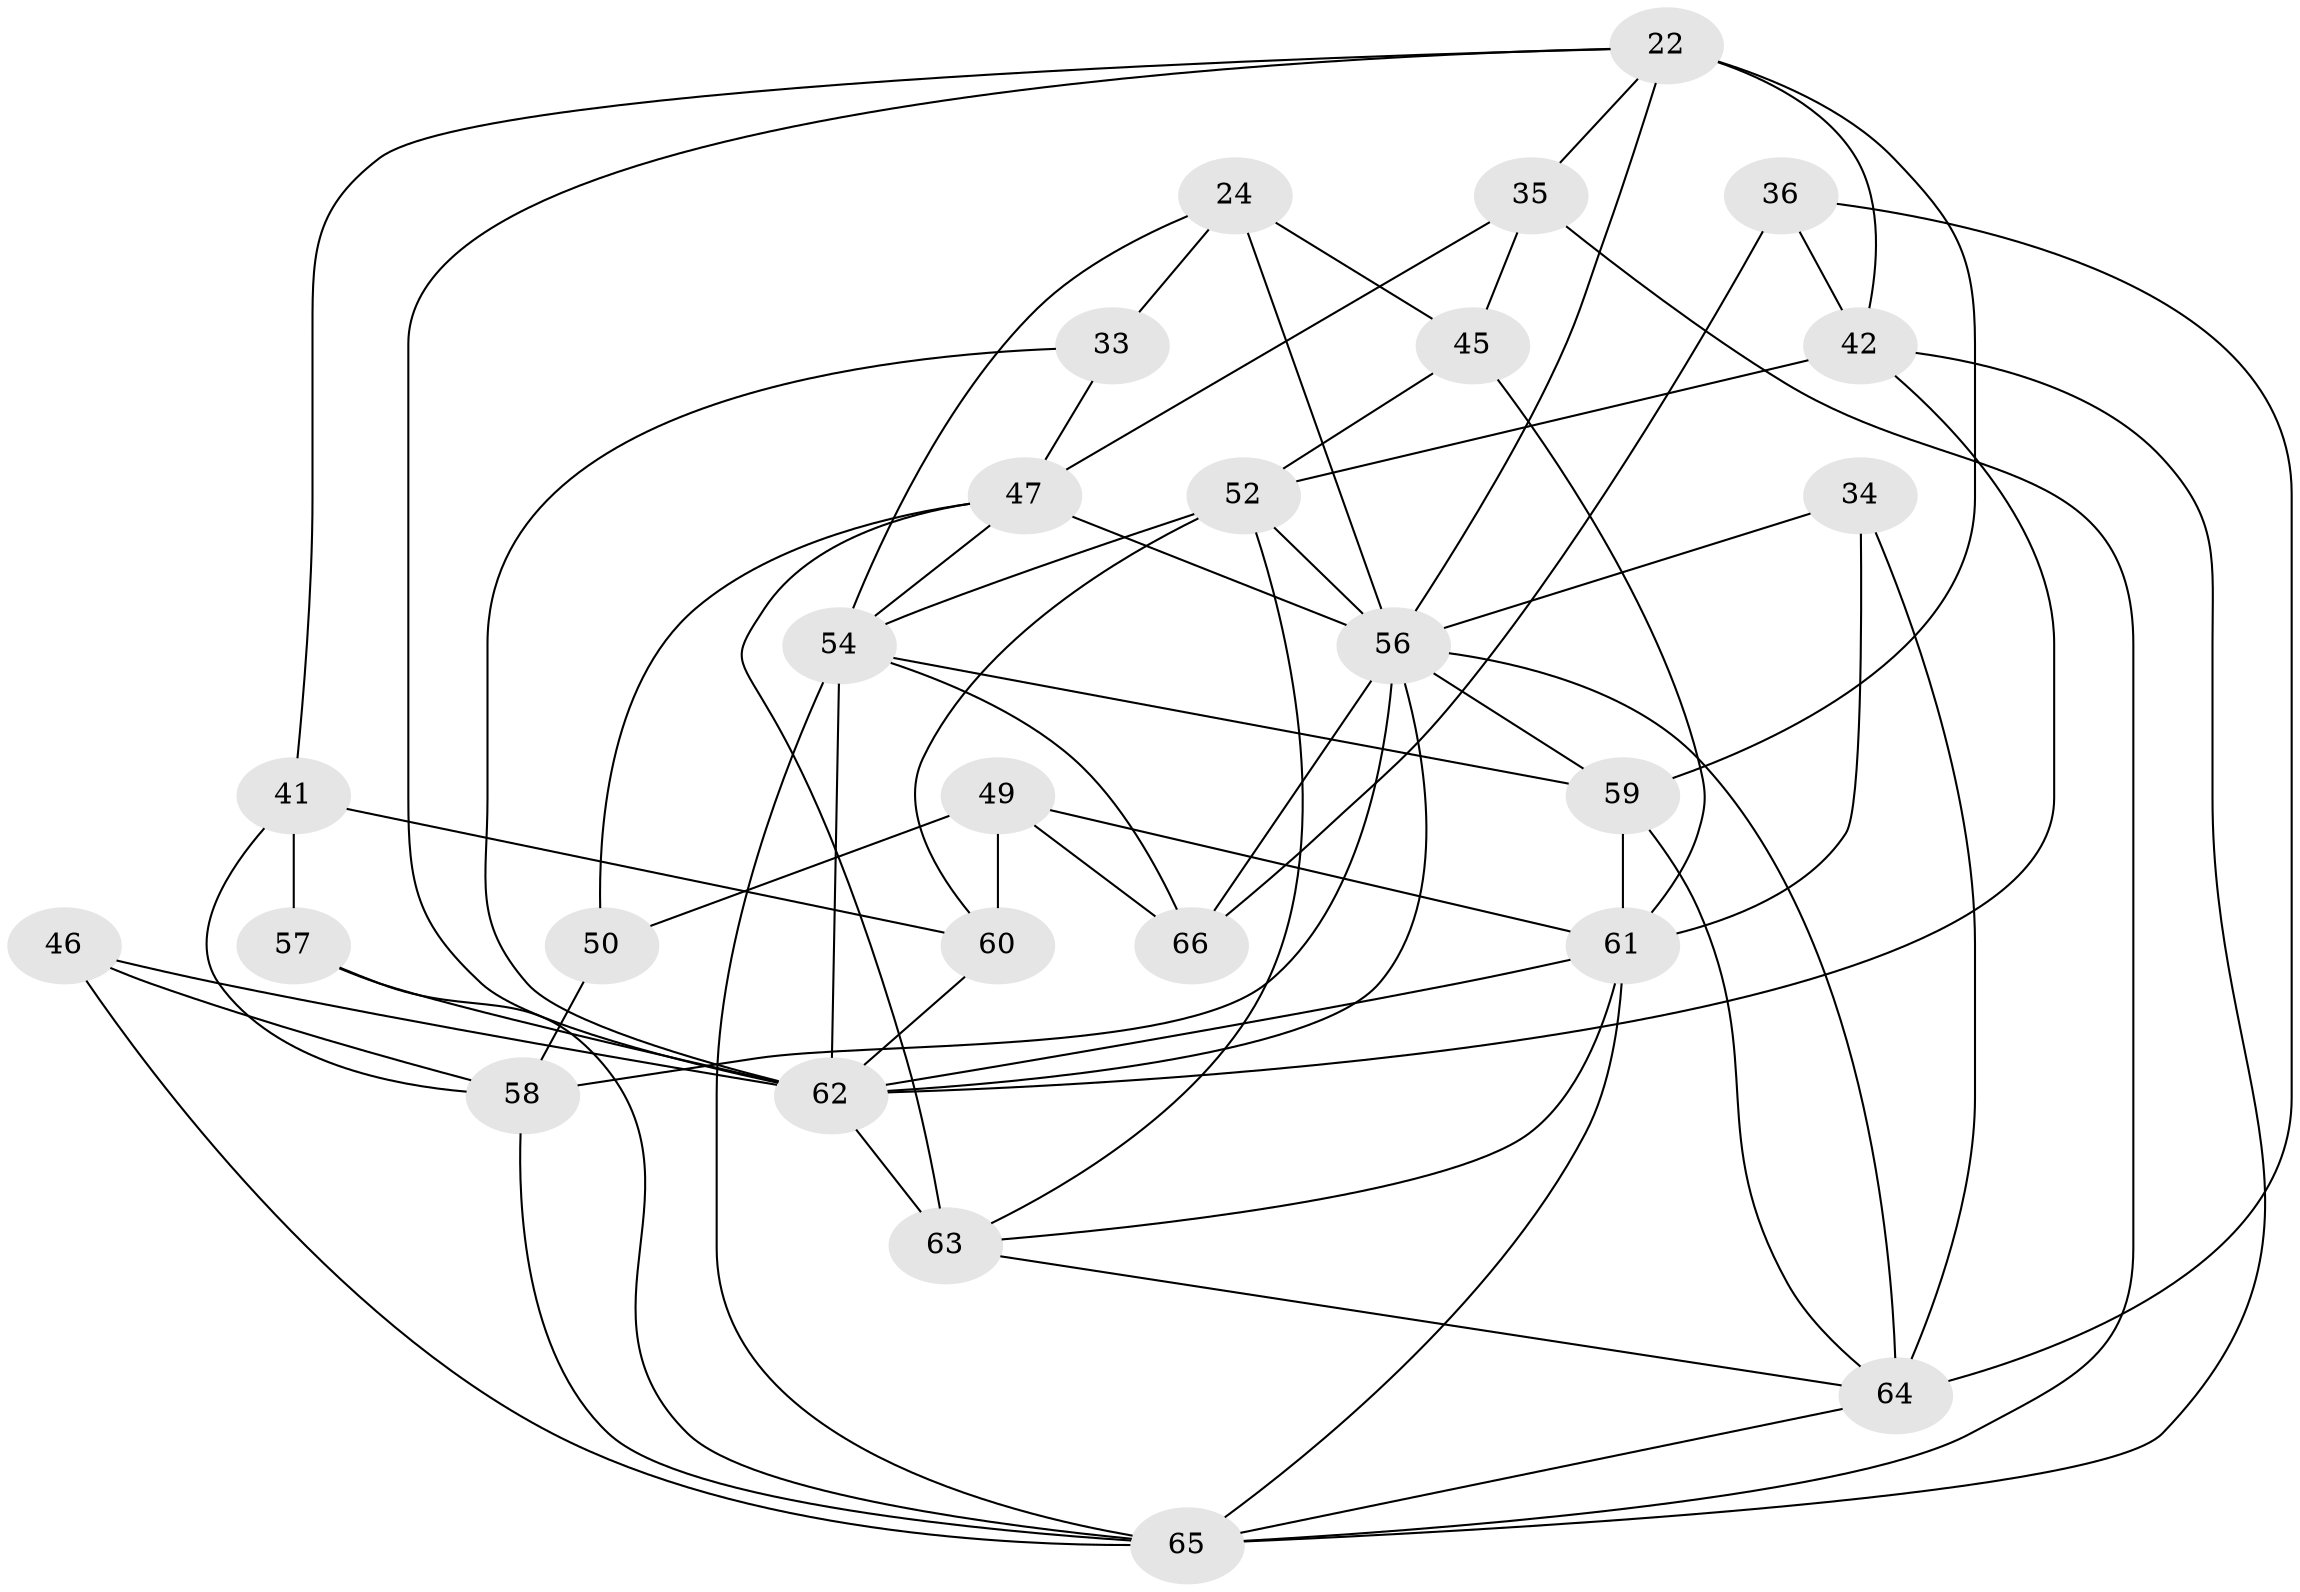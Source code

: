 // original degree distribution, {4: 1.0}
// Generated by graph-tools (version 1.1) at 2025/03/03/04/25 22:03:32]
// undirected, 26 vertices, 66 edges
graph export_dot {
graph [start="1"]
  node [color=gray90,style=filled];
  22 [super="+11"];
  24 [super="+1"];
  33;
  34;
  35;
  36;
  41;
  42 [super="+27"];
  45;
  46;
  47 [super="+43"];
  49 [super="+6"];
  50;
  52 [super="+12+39"];
  54 [super="+44+48"];
  56 [super="+4+23+7+10+51"];
  57;
  58 [super="+28"];
  59 [super="+55"];
  60 [super="+37"];
  61 [super="+18+26"];
  62 [super="+5+13+29+53"];
  63 [super="+30"];
  64 [super="+17"];
  65 [super="+20+31"];
  66;
  22 -- 59;
  22 -- 41;
  22 -- 56 [weight=2];
  22 -- 35;
  22 -- 42 [weight=2];
  22 -- 62;
  24 -- 33 [weight=2];
  24 -- 45;
  24 -- 56 [weight=2];
  24 -- 54;
  33 -- 62;
  33 -- 47;
  34 -- 64 [weight=2];
  34 -- 61;
  34 -- 56;
  35 -- 45;
  35 -- 65;
  35 -- 47;
  36 -- 42;
  36 -- 66;
  36 -- 64 [weight=2];
  41 -- 60;
  41 -- 57;
  41 -- 58;
  42 -- 52;
  42 -- 65;
  42 -- 62;
  45 -- 52;
  45 -- 61;
  46 -- 65;
  46 -- 58;
  46 -- 62 [weight=2];
  47 -- 50;
  47 -- 63 [weight=2];
  47 -- 54;
  47 -- 56 [weight=2];
  49 -- 50 [weight=2];
  49 -- 60 [weight=2];
  49 -- 66;
  49 -- 61;
  50 -- 58;
  52 -- 56 [weight=3];
  52 -- 63;
  52 -- 60;
  52 -- 54;
  54 -- 66;
  54 -- 65;
  54 -- 59;
  54 -- 62 [weight=4];
  56 -- 66;
  56 -- 64;
  56 -- 59;
  56 -- 62 [weight=5];
  56 -- 58 [weight=2];
  57 -- 62 [weight=2];
  57 -- 65;
  58 -- 65;
  59 -- 64;
  59 -- 61 [weight=2];
  60 -- 62 [weight=2];
  61 -- 65;
  61 -- 63;
  61 -- 62;
  62 -- 63 [weight=3];
  63 -- 64;
  64 -- 65;
}
